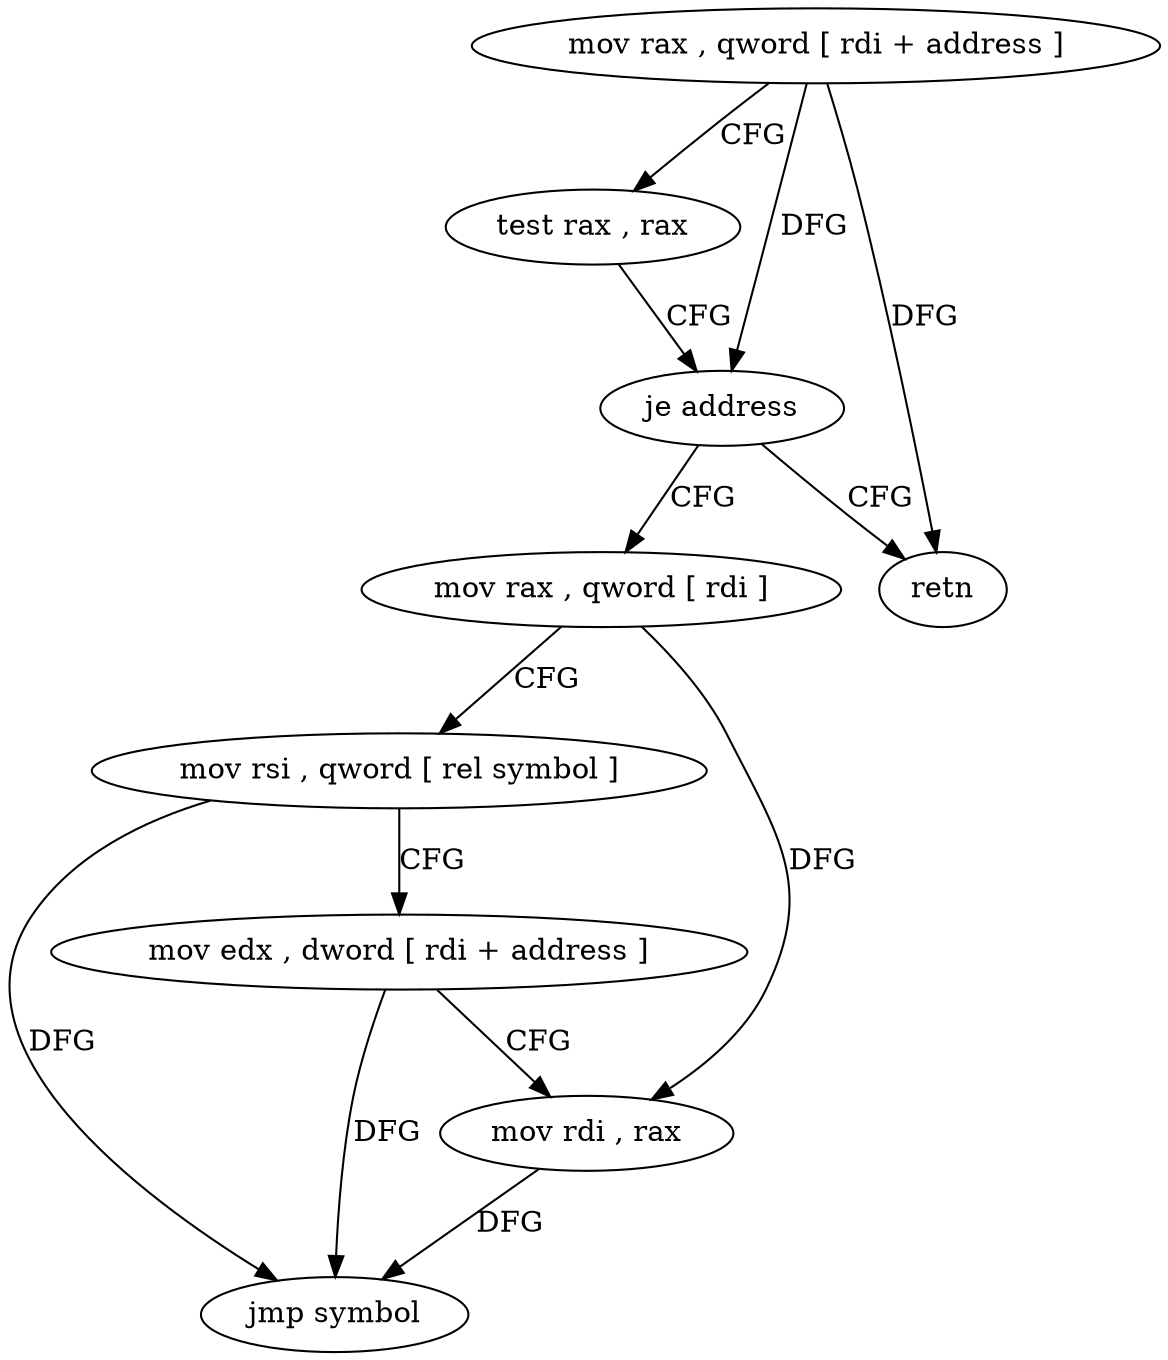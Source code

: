 digraph "func" {
"4224368" [label = "mov rax , qword [ rdi + address ]" ]
"4224375" [label = "test rax , rax" ]
"4224378" [label = "je address" ]
"4224381" [label = "mov rax , qword [ rdi ]" ]
"4224380" [label = "retn" ]
"4224384" [label = "mov rsi , qword [ rel symbol ]" ]
"4224391" [label = "mov edx , dword [ rdi + address ]" ]
"4224397" [label = "mov rdi , rax" ]
"4224400" [label = "jmp symbol" ]
"4224368" -> "4224375" [ label = "CFG" ]
"4224368" -> "4224378" [ label = "DFG" ]
"4224368" -> "4224380" [ label = "DFG" ]
"4224375" -> "4224378" [ label = "CFG" ]
"4224378" -> "4224381" [ label = "CFG" ]
"4224378" -> "4224380" [ label = "CFG" ]
"4224381" -> "4224384" [ label = "CFG" ]
"4224381" -> "4224397" [ label = "DFG" ]
"4224384" -> "4224391" [ label = "CFG" ]
"4224384" -> "4224400" [ label = "DFG" ]
"4224391" -> "4224397" [ label = "CFG" ]
"4224391" -> "4224400" [ label = "DFG" ]
"4224397" -> "4224400" [ label = "DFG" ]
}
